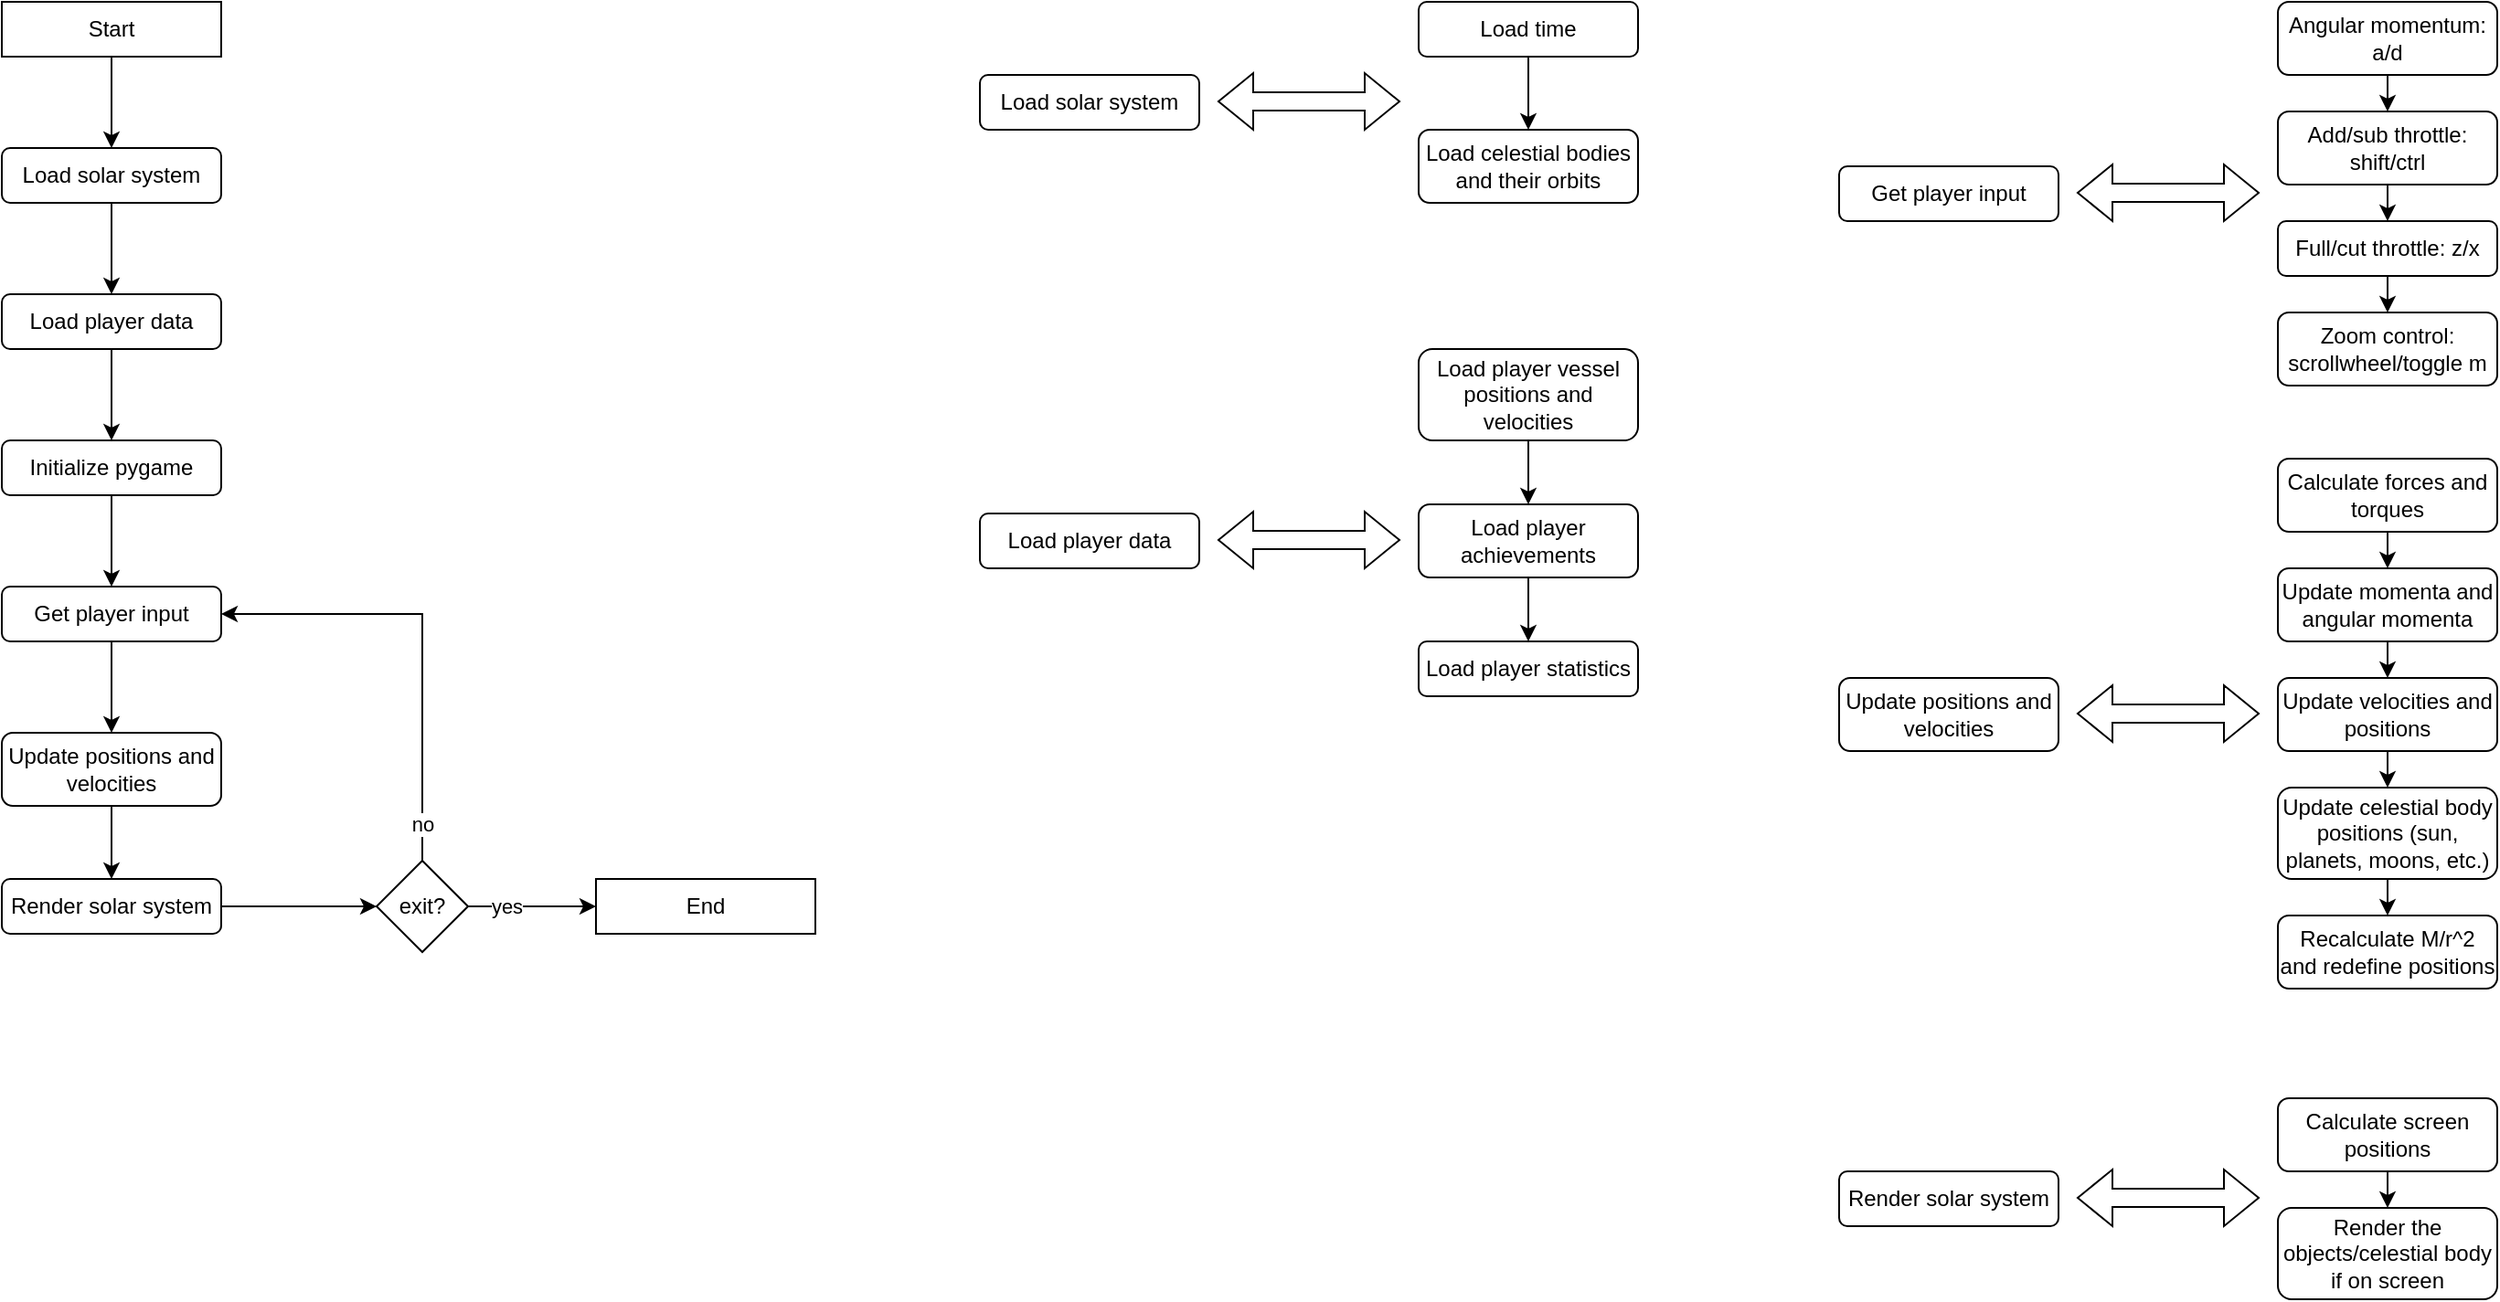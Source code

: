 <mxfile version="20.5.1" type="device"><diagram id="D3nnc2Y1Jqx93cdchAyZ" name="Page-1"><mxGraphModel dx="2062" dy="1097" grid="1" gridSize="10" guides="1" tooltips="1" connect="1" arrows="1" fold="1" page="1" pageScale="1" pageWidth="2339" pageHeight="3300" math="0" shadow="0"><root><mxCell id="0"/><mxCell id="1" parent="0"/><mxCell id="xCKSM1_ofVZs0h2BPpZ6-17" value="" style="edgeStyle=orthogonalEdgeStyle;rounded=0;orthogonalLoop=1;jettySize=auto;html=1;" edge="1" parent="1" source="xCKSM1_ofVZs0h2BPpZ6-1" target="xCKSM1_ofVZs0h2BPpZ6-2"><mxGeometry relative="1" as="geometry"/></mxCell><mxCell id="xCKSM1_ofVZs0h2BPpZ6-1" value="Start" style="rounded=0;whiteSpace=wrap;html=1;" vertex="1" parent="1"><mxGeometry x="35" y="30" width="120" height="30" as="geometry"/></mxCell><mxCell id="xCKSM1_ofVZs0h2BPpZ6-16" value="" style="edgeStyle=orthogonalEdgeStyle;rounded=0;orthogonalLoop=1;jettySize=auto;html=1;" edge="1" parent="1" source="xCKSM1_ofVZs0h2BPpZ6-2" target="xCKSM1_ofVZs0h2BPpZ6-3"><mxGeometry relative="1" as="geometry"/></mxCell><mxCell id="xCKSM1_ofVZs0h2BPpZ6-2" value="Load solar system" style="rounded=1;whiteSpace=wrap;html=1;" vertex="1" parent="1"><mxGeometry x="35" y="110" width="120" height="30" as="geometry"/></mxCell><mxCell id="xCKSM1_ofVZs0h2BPpZ6-15" value="" style="edgeStyle=orthogonalEdgeStyle;rounded=0;orthogonalLoop=1;jettySize=auto;html=1;" edge="1" parent="1" source="xCKSM1_ofVZs0h2BPpZ6-3" target="xCKSM1_ofVZs0h2BPpZ6-5"><mxGeometry relative="1" as="geometry"/></mxCell><mxCell id="xCKSM1_ofVZs0h2BPpZ6-3" value="Load player data" style="rounded=1;whiteSpace=wrap;html=1;" vertex="1" parent="1"><mxGeometry x="35" y="190" width="120" height="30" as="geometry"/></mxCell><mxCell id="xCKSM1_ofVZs0h2BPpZ6-12" value="" style="edgeStyle=orthogonalEdgeStyle;rounded=0;orthogonalLoop=1;jettySize=auto;html=1;" edge="1" parent="1" source="xCKSM1_ofVZs0h2BPpZ6-5" target="xCKSM1_ofVZs0h2BPpZ6-7"><mxGeometry relative="1" as="geometry"/></mxCell><mxCell id="xCKSM1_ofVZs0h2BPpZ6-5" value="Initialize pygame" style="rounded=1;whiteSpace=wrap;html=1;" vertex="1" parent="1"><mxGeometry x="35" y="270" width="120" height="30" as="geometry"/></mxCell><mxCell id="xCKSM1_ofVZs0h2BPpZ6-13" value="" style="edgeStyle=orthogonalEdgeStyle;rounded=0;orthogonalLoop=1;jettySize=auto;html=1;" edge="1" parent="1" source="xCKSM1_ofVZs0h2BPpZ6-7" target="xCKSM1_ofVZs0h2BPpZ6-8"><mxGeometry relative="1" as="geometry"/></mxCell><mxCell id="xCKSM1_ofVZs0h2BPpZ6-7" value="Get player input" style="rounded=1;whiteSpace=wrap;html=1;" vertex="1" parent="1"><mxGeometry x="35" y="350" width="120" height="30" as="geometry"/></mxCell><mxCell id="xCKSM1_ofVZs0h2BPpZ6-14" value="" style="edgeStyle=orthogonalEdgeStyle;rounded=0;orthogonalLoop=1;jettySize=auto;html=1;" edge="1" parent="1" source="xCKSM1_ofVZs0h2BPpZ6-8" target="xCKSM1_ofVZs0h2BPpZ6-9"><mxGeometry relative="1" as="geometry"/></mxCell><mxCell id="xCKSM1_ofVZs0h2BPpZ6-8" value="Update positions and velocities" style="rounded=1;whiteSpace=wrap;html=1;" vertex="1" parent="1"><mxGeometry x="35" y="430" width="120" height="40" as="geometry"/></mxCell><mxCell id="xCKSM1_ofVZs0h2BPpZ6-11" value="" style="edgeStyle=orthogonalEdgeStyle;rounded=0;orthogonalLoop=1;jettySize=auto;html=1;" edge="1" parent="1" source="xCKSM1_ofVZs0h2BPpZ6-9" target="xCKSM1_ofVZs0h2BPpZ6-10"><mxGeometry relative="1" as="geometry"/></mxCell><mxCell id="xCKSM1_ofVZs0h2BPpZ6-9" value="Render solar system" style="rounded=1;whiteSpace=wrap;html=1;" vertex="1" parent="1"><mxGeometry x="35" y="510" width="120" height="30" as="geometry"/></mxCell><mxCell id="xCKSM1_ofVZs0h2BPpZ6-19" style="edgeStyle=orthogonalEdgeStyle;rounded=0;orthogonalLoop=1;jettySize=auto;html=1;entryX=1;entryY=0.5;entryDx=0;entryDy=0;" edge="1" parent="1" source="xCKSM1_ofVZs0h2BPpZ6-10" target="xCKSM1_ofVZs0h2BPpZ6-7"><mxGeometry relative="1" as="geometry"><mxPoint x="265" y="350" as="targetPoint"/><Array as="points"><mxPoint x="265" y="365"/></Array></mxGeometry></mxCell><mxCell id="xCKSM1_ofVZs0h2BPpZ6-20" value="no" style="edgeLabel;html=1;align=center;verticalAlign=middle;resizable=0;points=[];" vertex="1" connectable="0" parent="xCKSM1_ofVZs0h2BPpZ6-19"><mxGeometry x="-0.76" y="-2" relative="1" as="geometry"><mxPoint x="-2" y="9" as="offset"/></mxGeometry></mxCell><mxCell id="xCKSM1_ofVZs0h2BPpZ6-23" value="" style="edgeStyle=orthogonalEdgeStyle;rounded=0;orthogonalLoop=1;jettySize=auto;html=1;" edge="1" parent="1" source="xCKSM1_ofVZs0h2BPpZ6-10" target="xCKSM1_ofVZs0h2BPpZ6-22"><mxGeometry relative="1" as="geometry"/></mxCell><mxCell id="xCKSM1_ofVZs0h2BPpZ6-24" value="yes" style="edgeLabel;html=1;align=center;verticalAlign=middle;resizable=0;points=[];" vertex="1" connectable="0" parent="xCKSM1_ofVZs0h2BPpZ6-23"><mxGeometry x="-0.188" y="-1" relative="1" as="geometry"><mxPoint x="-8" y="-1" as="offset"/></mxGeometry></mxCell><mxCell id="xCKSM1_ofVZs0h2BPpZ6-10" value="exit?" style="rhombus;whiteSpace=wrap;html=1;" vertex="1" parent="1"><mxGeometry x="240" y="500" width="50" height="50" as="geometry"/></mxCell><mxCell id="xCKSM1_ofVZs0h2BPpZ6-22" value="End" style="rounded=0;whiteSpace=wrap;html=1;" vertex="1" parent="1"><mxGeometry x="360" y="510" width="120" height="30" as="geometry"/></mxCell><mxCell id="xCKSM1_ofVZs0h2BPpZ6-26" value="Load solar system" style="rounded=1;whiteSpace=wrap;html=1;" vertex="1" parent="1"><mxGeometry x="570" y="70" width="120" height="30" as="geometry"/></mxCell><mxCell id="xCKSM1_ofVZs0h2BPpZ6-27" value="Load player data" style="rounded=1;whiteSpace=wrap;html=1;" vertex="1" parent="1"><mxGeometry x="570" y="310" width="120" height="30" as="geometry"/></mxCell><mxCell id="xCKSM1_ofVZs0h2BPpZ6-28" value="" style="shape=flexArrow;endArrow=classic;startArrow=classic;html=1;rounded=0;" edge="1" parent="1"><mxGeometry width="100" height="100" relative="1" as="geometry"><mxPoint x="700" y="324.5" as="sourcePoint"/><mxPoint x="800" y="324.5" as="targetPoint"/></mxGeometry></mxCell><mxCell id="xCKSM1_ofVZs0h2BPpZ6-39" value="" style="edgeStyle=orthogonalEdgeStyle;rounded=0;orthogonalLoop=1;jettySize=auto;html=1;" edge="1" parent="1" source="xCKSM1_ofVZs0h2BPpZ6-30" target="xCKSM1_ofVZs0h2BPpZ6-32"><mxGeometry relative="1" as="geometry"/></mxCell><mxCell id="xCKSM1_ofVZs0h2BPpZ6-30" value="Load player achievements" style="rounded=1;whiteSpace=wrap;html=1;" vertex="1" parent="1"><mxGeometry x="810" y="305" width="120" height="40" as="geometry"/></mxCell><mxCell id="xCKSM1_ofVZs0h2BPpZ6-41" style="edgeStyle=orthogonalEdgeStyle;rounded=0;orthogonalLoop=1;jettySize=auto;html=1;exitX=0.5;exitY=1;exitDx=0;exitDy=0;entryX=0.5;entryY=0;entryDx=0;entryDy=0;" edge="1" parent="1" source="xCKSM1_ofVZs0h2BPpZ6-31" target="xCKSM1_ofVZs0h2BPpZ6-30"><mxGeometry relative="1" as="geometry"/></mxCell><mxCell id="xCKSM1_ofVZs0h2BPpZ6-31" value="Load player vessel positions and velocities" style="rounded=1;whiteSpace=wrap;html=1;" vertex="1" parent="1"><mxGeometry x="810" y="220" width="120" height="50" as="geometry"/></mxCell><mxCell id="xCKSM1_ofVZs0h2BPpZ6-32" value="Load player statistics" style="rounded=1;whiteSpace=wrap;html=1;" vertex="1" parent="1"><mxGeometry x="810" y="380" width="120" height="30" as="geometry"/></mxCell><mxCell id="xCKSM1_ofVZs0h2BPpZ6-42" value="Get player input" style="rounded=1;whiteSpace=wrap;html=1;" vertex="1" parent="1"><mxGeometry x="1040" y="120" width="120" height="30" as="geometry"/></mxCell><mxCell id="xCKSM1_ofVZs0h2BPpZ6-43" value="" style="shape=flexArrow;endArrow=classic;startArrow=classic;html=1;rounded=0;" edge="1" parent="1"><mxGeometry width="100" height="100" relative="1" as="geometry"><mxPoint x="1170" y="134.5" as="sourcePoint"/><mxPoint x="1270" y="134.5" as="targetPoint"/></mxGeometry></mxCell><mxCell id="xCKSM1_ofVZs0h2BPpZ6-49" style="edgeStyle=orthogonalEdgeStyle;rounded=0;orthogonalLoop=1;jettySize=auto;html=1;exitX=0.5;exitY=1;exitDx=0;exitDy=0;entryX=0.5;entryY=0;entryDx=0;entryDy=0;" edge="1" parent="1" source="xCKSM1_ofVZs0h2BPpZ6-44" target="xCKSM1_ofVZs0h2BPpZ6-45"><mxGeometry relative="1" as="geometry"/></mxCell><mxCell id="xCKSM1_ofVZs0h2BPpZ6-44" value="Angular momentum: a/d" style="rounded=1;whiteSpace=wrap;html=1;" vertex="1" parent="1"><mxGeometry x="1280" y="30" width="120" height="40" as="geometry"/></mxCell><mxCell id="xCKSM1_ofVZs0h2BPpZ6-50" style="edgeStyle=orthogonalEdgeStyle;rounded=0;orthogonalLoop=1;jettySize=auto;html=1;exitX=0.5;exitY=1;exitDx=0;exitDy=0;entryX=0.5;entryY=0;entryDx=0;entryDy=0;" edge="1" parent="1" source="xCKSM1_ofVZs0h2BPpZ6-45" target="xCKSM1_ofVZs0h2BPpZ6-46"><mxGeometry relative="1" as="geometry"/></mxCell><mxCell id="xCKSM1_ofVZs0h2BPpZ6-45" value="Add/sub throttle: shift/ctrl" style="rounded=1;whiteSpace=wrap;html=1;" vertex="1" parent="1"><mxGeometry x="1280" y="90" width="120" height="40" as="geometry"/></mxCell><mxCell id="xCKSM1_ofVZs0h2BPpZ6-51" style="edgeStyle=orthogonalEdgeStyle;rounded=0;orthogonalLoop=1;jettySize=auto;html=1;exitX=0.5;exitY=1;exitDx=0;exitDy=0;entryX=0.5;entryY=0;entryDx=0;entryDy=0;" edge="1" parent="1" source="xCKSM1_ofVZs0h2BPpZ6-46" target="xCKSM1_ofVZs0h2BPpZ6-47"><mxGeometry relative="1" as="geometry"/></mxCell><mxCell id="xCKSM1_ofVZs0h2BPpZ6-46" value="Full/cut throttle: z/x" style="rounded=1;whiteSpace=wrap;html=1;" vertex="1" parent="1"><mxGeometry x="1280" y="150" width="120" height="30" as="geometry"/></mxCell><mxCell id="xCKSM1_ofVZs0h2BPpZ6-47" value="Zoom control: scrollwheel/toggle m" style="rounded=1;whiteSpace=wrap;html=1;" vertex="1" parent="1"><mxGeometry x="1280" y="200" width="120" height="40" as="geometry"/></mxCell><mxCell id="xCKSM1_ofVZs0h2BPpZ6-52" value="Update positions and velocities" style="rounded=1;whiteSpace=wrap;html=1;" vertex="1" parent="1"><mxGeometry x="1040" y="400" width="120" height="40" as="geometry"/></mxCell><mxCell id="xCKSM1_ofVZs0h2BPpZ6-54" value="" style="shape=flexArrow;endArrow=classic;startArrow=classic;html=1;rounded=0;" edge="1" parent="1"><mxGeometry width="100" height="100" relative="1" as="geometry"><mxPoint x="1170" y="419.5" as="sourcePoint"/><mxPoint x="1270" y="419.5" as="targetPoint"/></mxGeometry></mxCell><mxCell id="xCKSM1_ofVZs0h2BPpZ6-60" style="edgeStyle=orthogonalEdgeStyle;rounded=0;orthogonalLoop=1;jettySize=auto;html=1;exitX=0.5;exitY=1;exitDx=0;exitDy=0;entryX=0.5;entryY=0;entryDx=0;entryDy=0;" edge="1" parent="1" source="xCKSM1_ofVZs0h2BPpZ6-55" target="xCKSM1_ofVZs0h2BPpZ6-56"><mxGeometry relative="1" as="geometry"/></mxCell><mxCell id="xCKSM1_ofVZs0h2BPpZ6-55" value="Calculate forces and torques" style="rounded=1;whiteSpace=wrap;html=1;" vertex="1" parent="1"><mxGeometry x="1280" y="280" width="120" height="40" as="geometry"/></mxCell><mxCell id="xCKSM1_ofVZs0h2BPpZ6-61" style="edgeStyle=orthogonalEdgeStyle;rounded=0;orthogonalLoop=1;jettySize=auto;html=1;exitX=0.5;exitY=1;exitDx=0;exitDy=0;entryX=0.5;entryY=0;entryDx=0;entryDy=0;" edge="1" parent="1" source="xCKSM1_ofVZs0h2BPpZ6-56" target="xCKSM1_ofVZs0h2BPpZ6-57"><mxGeometry relative="1" as="geometry"/></mxCell><mxCell id="xCKSM1_ofVZs0h2BPpZ6-56" value="Update momenta and angular momenta" style="rounded=1;whiteSpace=wrap;html=1;" vertex="1" parent="1"><mxGeometry x="1280" y="340" width="120" height="40" as="geometry"/></mxCell><mxCell id="xCKSM1_ofVZs0h2BPpZ6-62" style="edgeStyle=orthogonalEdgeStyle;rounded=0;orthogonalLoop=1;jettySize=auto;html=1;exitX=0.5;exitY=1;exitDx=0;exitDy=0;entryX=0.5;entryY=0;entryDx=0;entryDy=0;" edge="1" parent="1" source="xCKSM1_ofVZs0h2BPpZ6-57" target="xCKSM1_ofVZs0h2BPpZ6-58"><mxGeometry relative="1" as="geometry"/></mxCell><mxCell id="xCKSM1_ofVZs0h2BPpZ6-57" value="Update velocities and positions" style="rounded=1;whiteSpace=wrap;html=1;" vertex="1" parent="1"><mxGeometry x="1280" y="400" width="120" height="40" as="geometry"/></mxCell><mxCell id="xCKSM1_ofVZs0h2BPpZ6-63" style="edgeStyle=orthogonalEdgeStyle;rounded=0;orthogonalLoop=1;jettySize=auto;html=1;exitX=0.5;exitY=1;exitDx=0;exitDy=0;entryX=0.5;entryY=0;entryDx=0;entryDy=0;" edge="1" parent="1" source="xCKSM1_ofVZs0h2BPpZ6-58" target="xCKSM1_ofVZs0h2BPpZ6-59"><mxGeometry relative="1" as="geometry"/></mxCell><mxCell id="xCKSM1_ofVZs0h2BPpZ6-58" value="Update celestial body positions (sun, planets, moons, etc.)" style="rounded=1;whiteSpace=wrap;html=1;" vertex="1" parent="1"><mxGeometry x="1280" y="460" width="120" height="50" as="geometry"/></mxCell><mxCell id="xCKSM1_ofVZs0h2BPpZ6-59" value="Recalculate M/r^2 and redefine positions" style="rounded=1;whiteSpace=wrap;html=1;" vertex="1" parent="1"><mxGeometry x="1280" y="530" width="120" height="40" as="geometry"/></mxCell><mxCell id="xCKSM1_ofVZs0h2BPpZ6-65" value="Render solar system" style="rounded=1;whiteSpace=wrap;html=1;" vertex="1" parent="1"><mxGeometry x="1040" y="670" width="120" height="30" as="geometry"/></mxCell><mxCell id="xCKSM1_ofVZs0h2BPpZ6-66" value="" style="shape=flexArrow;endArrow=classic;startArrow=classic;html=1;rounded=0;" edge="1" parent="1"><mxGeometry width="100" height="100" relative="1" as="geometry"><mxPoint x="1170" y="684.5" as="sourcePoint"/><mxPoint x="1270" y="684.5" as="targetPoint"/></mxGeometry></mxCell><mxCell id="xCKSM1_ofVZs0h2BPpZ6-70" style="edgeStyle=orthogonalEdgeStyle;rounded=0;orthogonalLoop=1;jettySize=auto;html=1;exitX=0.5;exitY=1;exitDx=0;exitDy=0;entryX=0.5;entryY=0;entryDx=0;entryDy=0;" edge="1" parent="1" source="xCKSM1_ofVZs0h2BPpZ6-68" target="xCKSM1_ofVZs0h2BPpZ6-69"><mxGeometry relative="1" as="geometry"/></mxCell><mxCell id="xCKSM1_ofVZs0h2BPpZ6-68" value="Calculate screen positions" style="rounded=1;whiteSpace=wrap;html=1;" vertex="1" parent="1"><mxGeometry x="1280" y="630" width="120" height="40" as="geometry"/></mxCell><mxCell id="xCKSM1_ofVZs0h2BPpZ6-69" value="Render the objects/celestial body if on screen" style="rounded=1;whiteSpace=wrap;html=1;" vertex="1" parent="1"><mxGeometry x="1280" y="690" width="120" height="50" as="geometry"/></mxCell><mxCell id="xCKSM1_ofVZs0h2BPpZ6-71" value="" style="shape=flexArrow;endArrow=classic;startArrow=classic;html=1;rounded=0;" edge="1" parent="1"><mxGeometry width="100" height="100" relative="1" as="geometry"><mxPoint x="700" y="84.5" as="sourcePoint"/><mxPoint x="800" y="84.5" as="targetPoint"/></mxGeometry></mxCell><mxCell id="xCKSM1_ofVZs0h2BPpZ6-74" style="edgeStyle=orthogonalEdgeStyle;rounded=0;orthogonalLoop=1;jettySize=auto;html=1;exitX=0.5;exitY=1;exitDx=0;exitDy=0;entryX=0.5;entryY=0;entryDx=0;entryDy=0;" edge="1" parent="1" source="xCKSM1_ofVZs0h2BPpZ6-72" target="xCKSM1_ofVZs0h2BPpZ6-73"><mxGeometry relative="1" as="geometry"/></mxCell><mxCell id="xCKSM1_ofVZs0h2BPpZ6-72" value="Load time" style="rounded=1;whiteSpace=wrap;html=1;" vertex="1" parent="1"><mxGeometry x="810" y="30" width="120" height="30" as="geometry"/></mxCell><mxCell id="xCKSM1_ofVZs0h2BPpZ6-73" value="Load celestial bodies and their orbits" style="rounded=1;whiteSpace=wrap;html=1;" vertex="1" parent="1"><mxGeometry x="810" y="100" width="120" height="40" as="geometry"/></mxCell></root></mxGraphModel></diagram></mxfile>